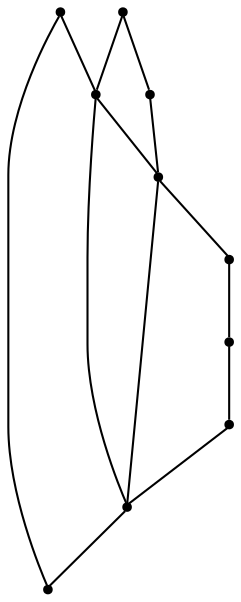graph {
  node [shape=point,comment="{\"directed\":false,\"doi\":\"10.4230/LIPIcs.GD.2024.11\",\"figure\":\"10 (2)\"}"]

  v0 [pos="1087.5787707082393,1987.8199731091236"]
  v1 [pos="1029.1959468992213,2027.6839620558221"]
  v2 [pos="994.2155202828831,1987.8199731091236"]
  v3 [pos="939.8046677833142,1964.7732945441214"]
  v4 [pos="900.8564353826647,1987.7950495326572"]
  v5 [pos="859.8118309111389,1964.9691226449277"]
  v6 [pos="807.4974140782499,1987.7950495326572"]
  v7 [pos="714.1383927738351,2074.6689728500164"]
  v8 [pos="714.1341954507956,1987.7950495326572"]
  v9 [pos="620.7751105505772,1987.7950495326572"]

  v0 -- v8 [id="-1",pos="1087.5787707082393,1987.8199731091236 1087.578802506141,1987.8199731091236 1081.8438601263488,1998.8620076113966 1075.1544719256697,2004.4288664406763 1068.4652109165977,2009.995725269956 1060.8255742180716,2010.0874084262425 1054.9572714380658,2006.4081290309668 1049.0889686580604,2002.7288496356912 1044.9919997965753,1995.2744113724073 1042.9456140273528,1991.5492268184362 1040.89922825813,1987.8199731091236 1040.89922825813,1987.8199731091236 1037.9317208691232,1978.4404428860319 1034.964213480116,1969.0651089793862 1029.0334596209455,1950.306048533203 1022.1857814650299,1933.8472053048654 1015.3421734405468,1917.3882349154233 1007.5858384423585,1903.229354582722 984.6086745906542,1896.1291871563512 961.6273770117139,1889.028892568876 923.4293843064935,1888.995576359518 880.926019291291,1888.6455018390507 838.4226542760886,1888.2955544796882 791.6222480011795,1887.637241442108 759.9301696031642,1892.5165401797913 728.238091205149,1897.4000352339203 711.6544042798309,1907.8254655408628 714.1341954507956,1987.7950495326572"]
  v9 -- v8 [id="-104",pos="620.7751105505772,1987.7950495326572 624.5387102094309,2013.5667905653706 648.4911157098092,2031.4132157651347 674.2691023492049,2027.6506458464642 694.9122366118658,2024.6380721216603 711.1208990831745,2008.429100463507 714.1341954507956,1987.7950495326572"]
  v9 -- v7 [id="-105",pos="620.7751105505772,1987.7950495326572 623.1341332904474,2039.346924230976 666.8420028264118,2079.223247804803 714.1383927738351,2074.6689728500164"]
  v8 -- v6 [id="-107",pos="714.1341954507956,1987.7950495326572 720.6401733538042,1962.0233084999438 746.8140438708,1946.3977519888676 772.5961642374317,1952.9021696410327 789.7592089338236,1957.2314966021013 803.1670486174411,1970.631988108044 807.4974140782499,1987.7950495326572"]
  v8 -- v2 [id="-108",pos="714.1341954507956,1987.7950495326572 734.8357742569929,1907.721193435239 755.6706498675998,1908.0879260603847 784.545306973176,1907.6296374400567 813.4157667557128,1907.1670253421785 850.3217471143756,1905.883715476376 885.1396228566342,1905.654571166212 919.9575621946965,1905.4211033784977 952.6832631891185,1906.2503209404176 971.4550909299516,1916.9674588208986 990.2311159938242,1927.6886658567214 995.0449367538323,1948.3018623664461 994.2155202828831,1987.8199731091236"]
  v7 -- v6 [id="-109",pos="714.1383927738351,2074.6689728500164 766.6653467824573,2074.660580217125 805.2884774349477,2036.0467120879748 807.4974140782499,1987.7950495326572"]
  v6 -- v5 [id="-110",pos="807.4974140782499,1987.7950495326572 819.4895465214574,1969.876067055423 840.0077055137513,1961.071314783604 859.8118309111389,1964.9691226449277"]
  v5 -- v4 [id="-111",pos="859.8118309111389,1964.9691226449277 868.8523535381,1964.0869085068093 877.5515936001674,1967.09842744602 885.4063436570607,1972.3527321730496 891.5205714097054,1976.4403258746165 896.7678611672591,1981.6863572374457 900.8564353826647,1987.7950495326572"]
  v6 -- v2 [id="-112",pos="807.4974140782499,1987.7950495326572 827.2903360421744,1936.2473711507846 885.1271580791226,1910.5047500109831 936.6871378935429,1930.2888561198924 963.1527859575954,1940.4475024297626 984.0627046164863,1961.356602829472 994.2155202828831,1987.8199731091236"]
  v4 -- v3 [id="-116",pos="900.8564353826647,1987.7950495326572 910.0870552263505,1974.0033340898422 924.3691194859343,1965.6098998272378 939.8046677833142,1964.7732945441214"]
  v3 -- v2 [id="-117",pos="939.8046677833142,1964.7732945441214 952.8339271009622,1961.5396771971982 966.7823680226804,1964.3346592385 978.7653649614754,1972.3485358566038 984.8795927141202,1976.4362567192752 990.1268824716739,1981.6863572374457 994.2155202828831,1987.8199731091236"]
  v2 -- v1 [id="-123",pos="994.2155202828831,1987.8199731091236 996.3514217561981,2007.754401431072 1010.7107572989969,2023.445015999917 1029.1959468992213,2027.6839620558221"]
  v1 -- v0 [id="-124",pos="1029.1959468992213,2027.6839620558221 1034.3974444940843,2029.618225675402 1040.0775463146772,2030.0853068312251 1045.892261992769,2029.4632002288606 1067.8607963988934,2027.1089395416368 1085.2155824432314,2009.7583154880047 1087.5787707082393,1987.8199731091236"]
}